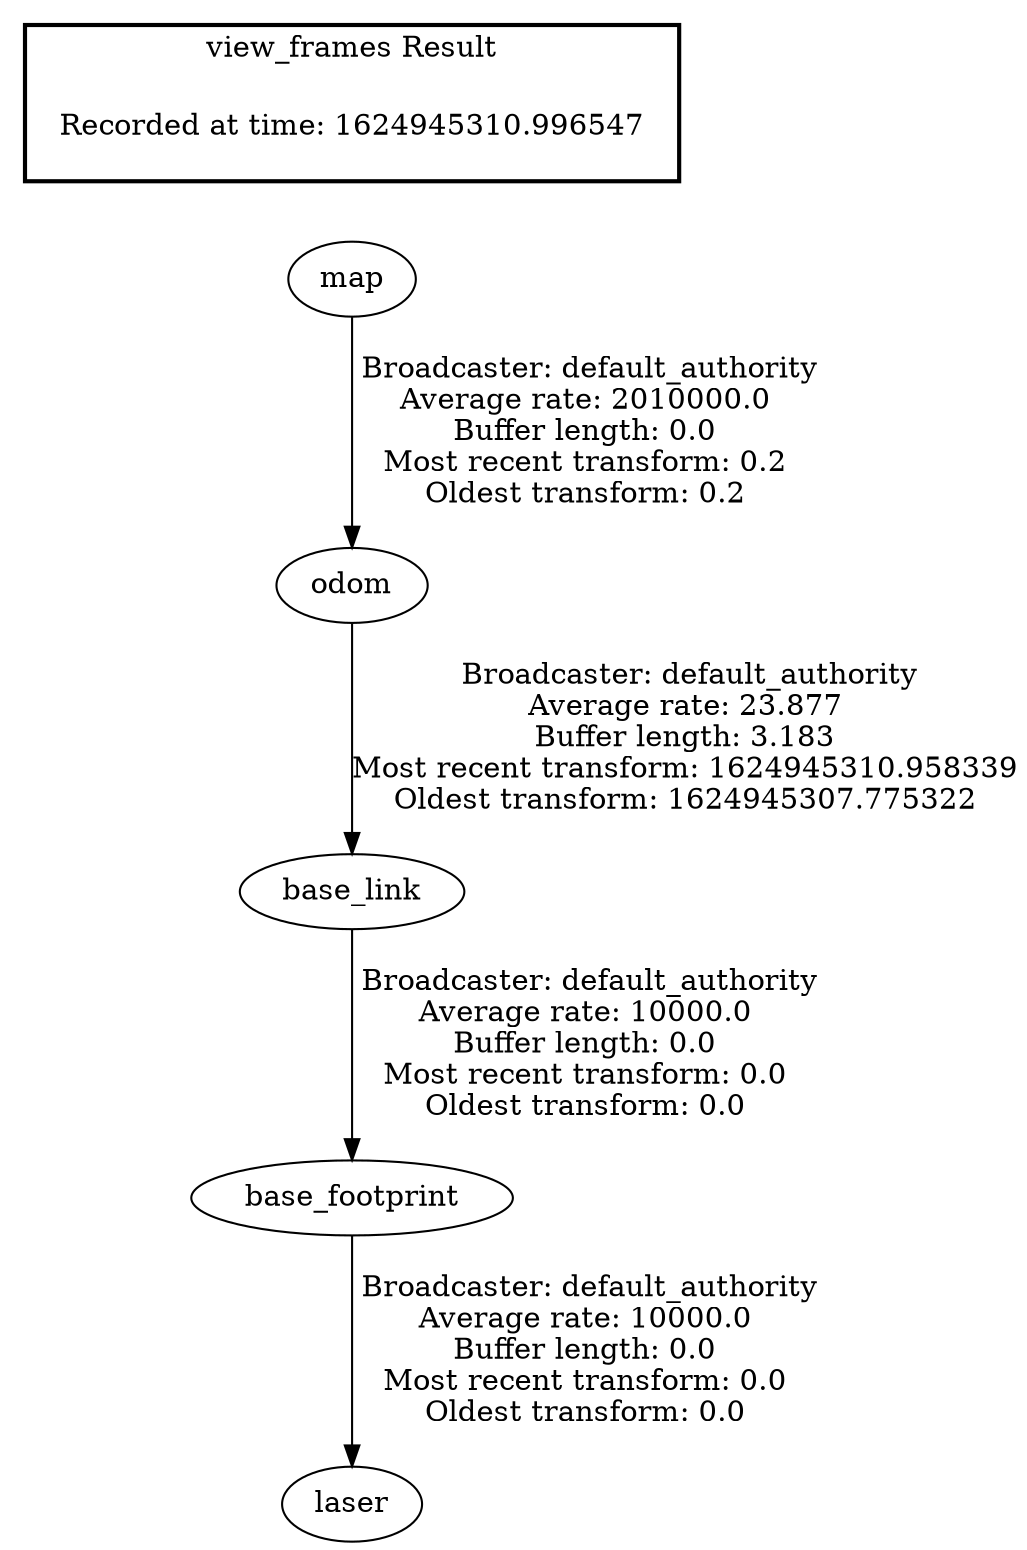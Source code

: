 digraph G {
"base_footprint" -> "laser"[label=" Broadcaster: default_authority\nAverage rate: 10000.0\nBuffer length: 0.0\nMost recent transform: 0.0\nOldest transform: 0.0\n"];
"base_link" -> "base_footprint"[label=" Broadcaster: default_authority\nAverage rate: 10000.0\nBuffer length: 0.0\nMost recent transform: 0.0\nOldest transform: 0.0\n"];
"odom" -> "base_link"[label=" Broadcaster: default_authority\nAverage rate: 23.877\nBuffer length: 3.183\nMost recent transform: 1624945310.958339\nOldest transform: 1624945307.775322\n"];
"map" -> "odom"[label=" Broadcaster: default_authority\nAverage rate: 2010000.0\nBuffer length: 0.0\nMost recent transform: 0.2\nOldest transform: 0.2\n"];
edge [style=invis];
 subgraph cluster_legend { style=bold; color=black; label ="view_frames Result";
"Recorded at time: 1624945310.996547"[ shape=plaintext ] ;
}->"map";
}